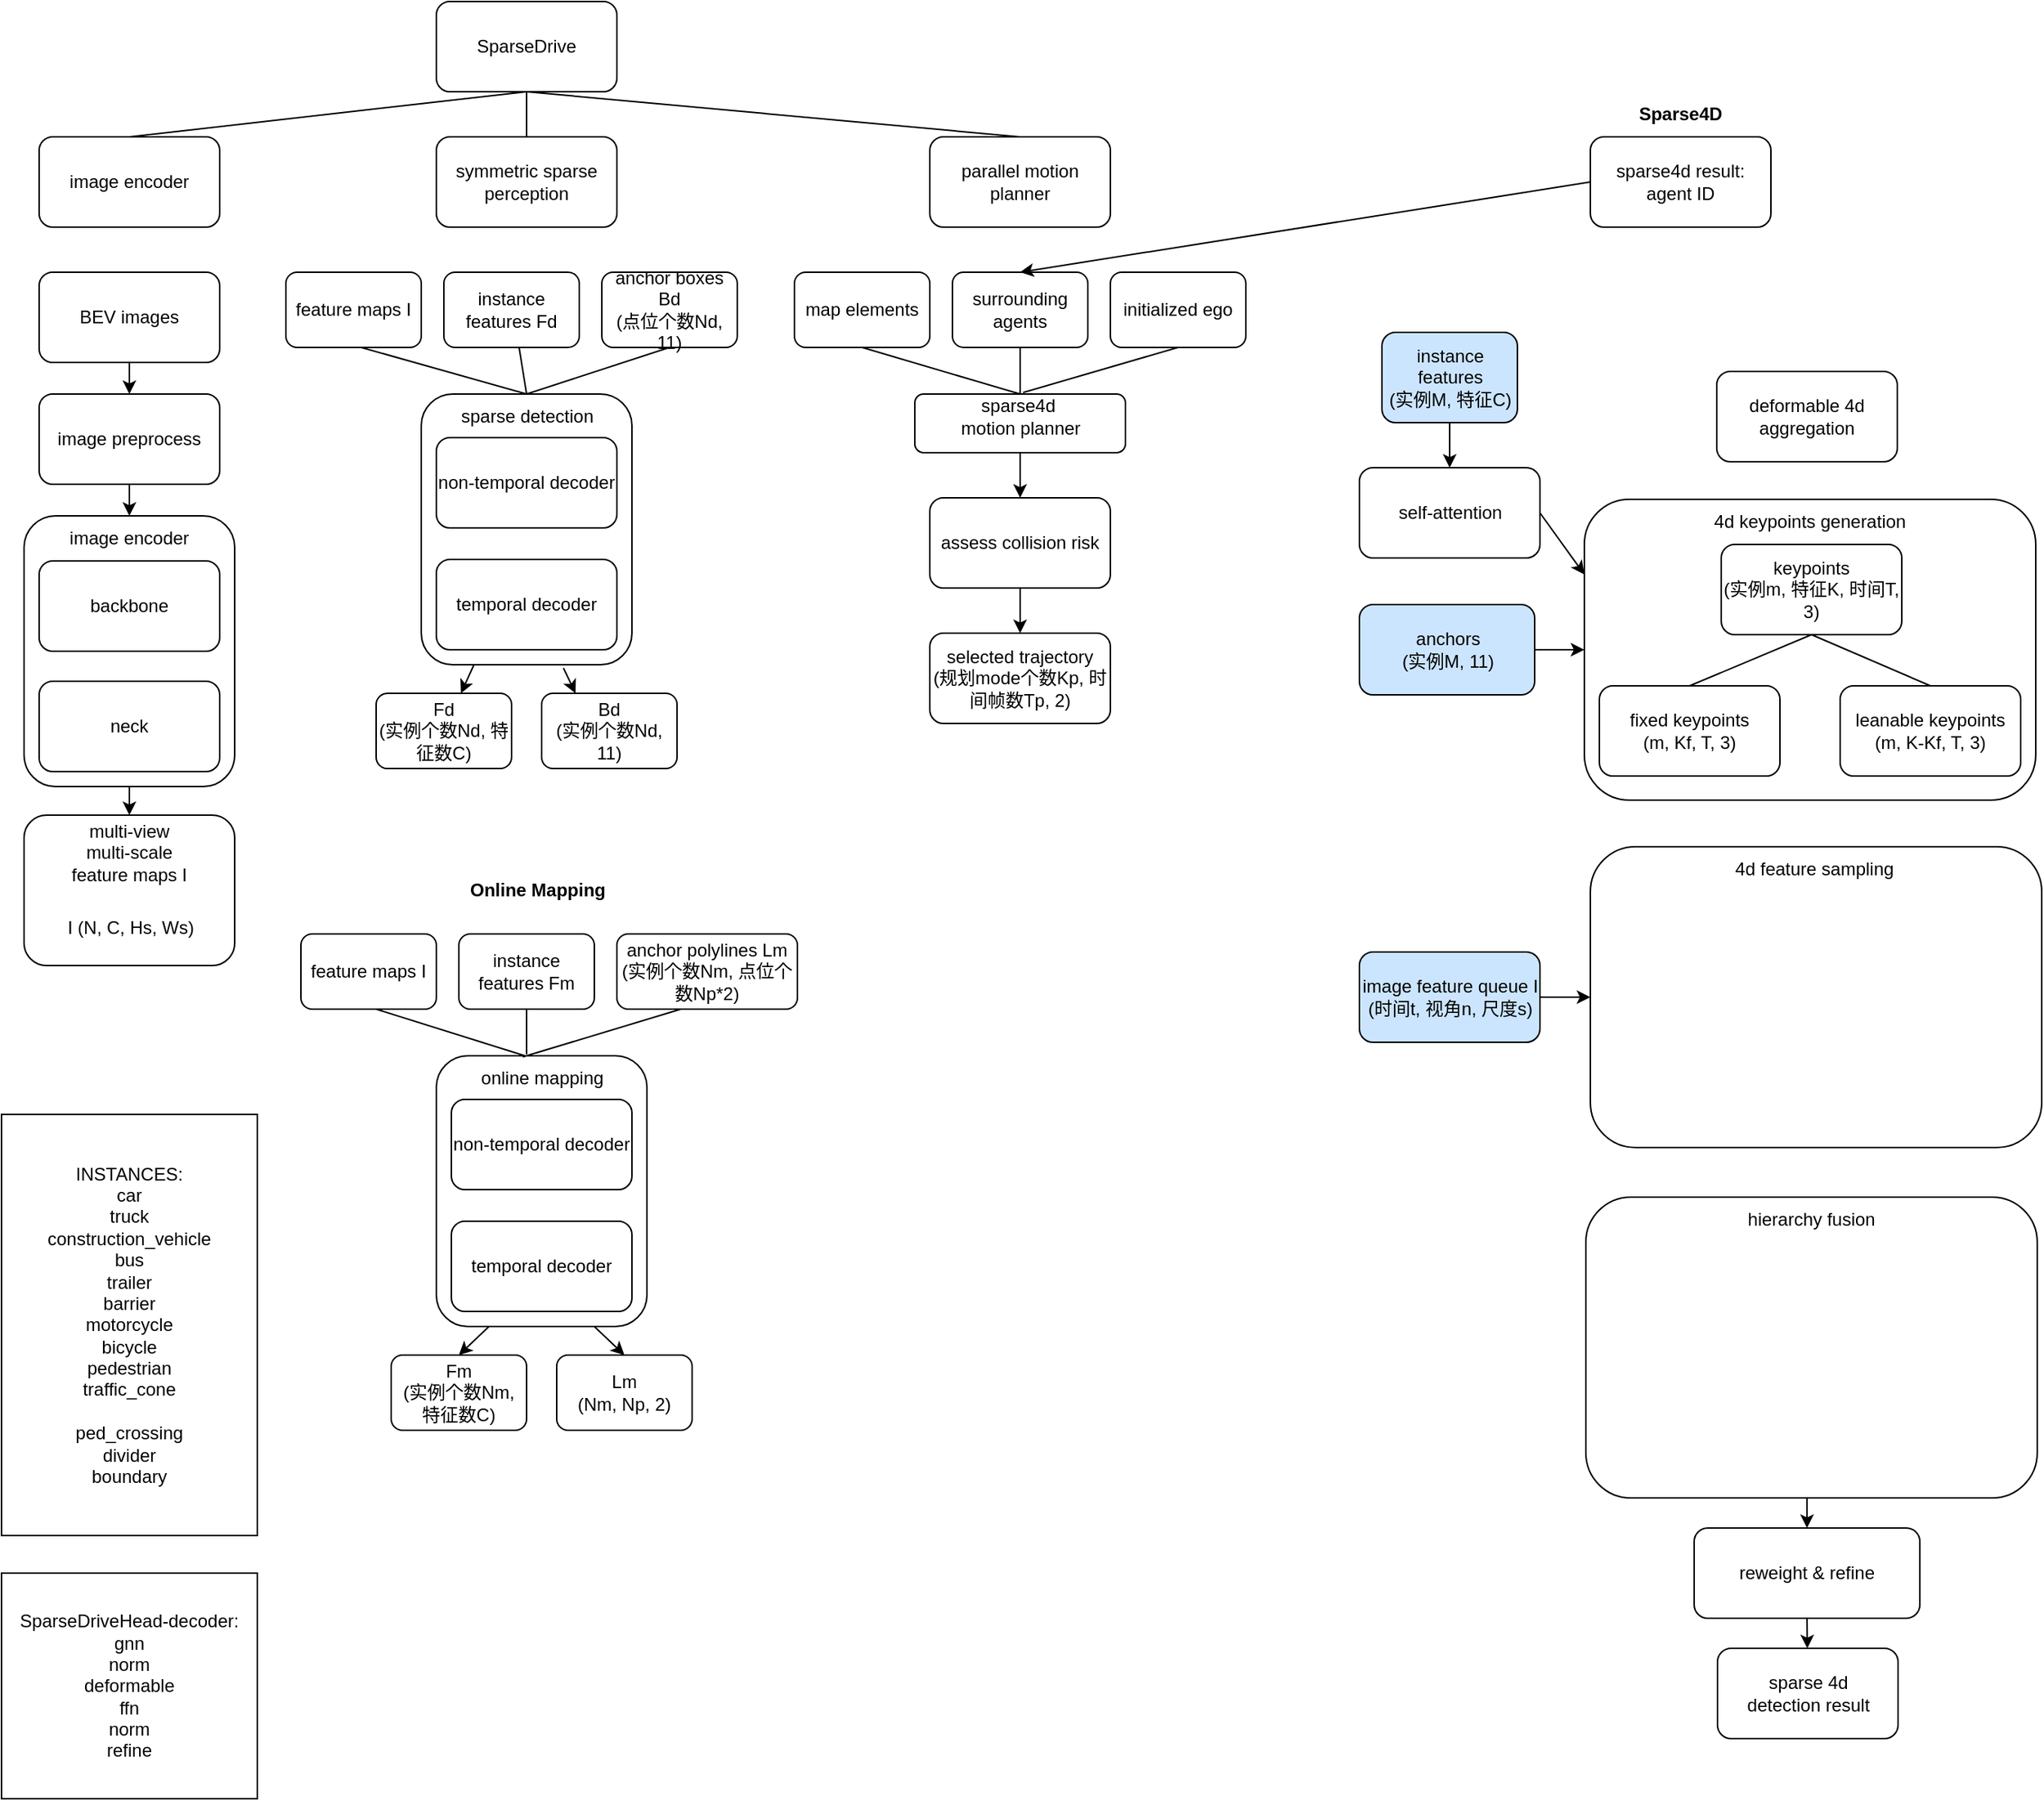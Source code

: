 <mxfile version="24.7.16">
  <diagram name="第 1 页" id="YOAP40VyK5vfWviQJd3N">
    <mxGraphModel dx="1118" dy="555" grid="1" gridSize="10" guides="1" tooltips="1" connect="1" arrows="1" fold="1" page="1" pageScale="1" pageWidth="827" pageHeight="1169" math="0" shadow="0">
      <root>
        <mxCell id="0" />
        <mxCell id="1" parent="0" />
        <mxCell id="MdxfO4Nw2_HGN67nGP4e-7" value="" style="rounded=1;whiteSpace=wrap;html=1;" parent="1" vertex="1">
          <mxGeometry x="66" y="362" width="140" height="180" as="geometry" />
        </mxCell>
        <mxCell id="MdxfO4Nw2_HGN67nGP4e-1" value="image encoder" style="rounded=1;whiteSpace=wrap;html=1;" parent="1" vertex="1">
          <mxGeometry x="76" y="110" width="120" height="60" as="geometry" />
        </mxCell>
        <mxCell id="MdxfO4Nw2_HGN67nGP4e-2" value="SparseDrive" style="rounded=1;whiteSpace=wrap;html=1;" parent="1" vertex="1">
          <mxGeometry x="340" y="20" width="120" height="60" as="geometry" />
        </mxCell>
        <mxCell id="MdxfO4Nw2_HGN67nGP4e-3" value="symmetric sparse perception" style="rounded=1;whiteSpace=wrap;html=1;" parent="1" vertex="1">
          <mxGeometry x="340" y="110" width="120" height="60" as="geometry" />
        </mxCell>
        <mxCell id="MdxfO4Nw2_HGN67nGP4e-4" value="parallel motion planner" style="rounded=1;whiteSpace=wrap;html=1;" parent="1" vertex="1">
          <mxGeometry x="668" y="110" width="120" height="60" as="geometry" />
        </mxCell>
        <mxCell id="MdxfO4Nw2_HGN67nGP4e-5" value="backbone" style="rounded=1;whiteSpace=wrap;html=1;" parent="1" vertex="1">
          <mxGeometry x="76" y="392" width="120" height="60" as="geometry" />
        </mxCell>
        <mxCell id="MdxfO4Nw2_HGN67nGP4e-6" value="neck" style="rounded=1;whiteSpace=wrap;html=1;" parent="1" vertex="1">
          <mxGeometry x="76" y="472" width="120" height="60" as="geometry" />
        </mxCell>
        <mxCell id="MdxfO4Nw2_HGN67nGP4e-8" value="image encoder" style="text;html=1;align=center;verticalAlign=middle;whiteSpace=wrap;rounded=0;" parent="1" vertex="1">
          <mxGeometry x="91" y="362" width="90" height="30" as="geometry" />
        </mxCell>
        <mxCell id="MdxfO4Nw2_HGN67nGP4e-9" value="BEV images" style="rounded=1;whiteSpace=wrap;html=1;" parent="1" vertex="1">
          <mxGeometry x="76" y="200" width="120" height="60" as="geometry" />
        </mxCell>
        <mxCell id="MdxfO4Nw2_HGN67nGP4e-10" value="" style="rounded=1;whiteSpace=wrap;html=1;" parent="1" vertex="1">
          <mxGeometry x="66" y="561" width="140" height="100" as="geometry" />
        </mxCell>
        <mxCell id="MdxfO4Nw2_HGN67nGP4e-11" value="multi-view&lt;div&gt;multi-scale&lt;/div&gt;&lt;div&gt;feature maps I&lt;/div&gt;" style="text;html=1;align=center;verticalAlign=middle;whiteSpace=wrap;rounded=0;" parent="1" vertex="1">
          <mxGeometry x="96" y="571" width="80" height="30" as="geometry" />
        </mxCell>
        <mxCell id="MdxfO4Nw2_HGN67nGP4e-13" value="I (N, C, Hs, Ws)" style="text;html=1;align=center;verticalAlign=middle;whiteSpace=wrap;rounded=0;" parent="1" vertex="1">
          <mxGeometry x="92" y="621" width="90" height="30" as="geometry" />
        </mxCell>
        <mxCell id="MdxfO4Nw2_HGN67nGP4e-15" value="" style="rounded=1;whiteSpace=wrap;html=1;" parent="1" vertex="1">
          <mxGeometry x="330" y="281" width="140" height="180" as="geometry" />
        </mxCell>
        <mxCell id="MdxfO4Nw2_HGN67nGP4e-16" value="sparse detection" style="text;html=1;align=center;verticalAlign=middle;whiteSpace=wrap;rounded=0;" parent="1" vertex="1">
          <mxGeometry x="347.5" y="281" width="105" height="30" as="geometry" />
        </mxCell>
        <mxCell id="MdxfO4Nw2_HGN67nGP4e-17" value="&lt;div&gt;Fd&lt;/div&gt;&lt;div&gt;(实例个数Nd, 特征数C)&lt;/div&gt;" style="rounded=1;whiteSpace=wrap;html=1;" parent="1" vertex="1">
          <mxGeometry x="300" y="480" width="90" height="50" as="geometry" />
        </mxCell>
        <mxCell id="MdxfO4Nw2_HGN67nGP4e-18" value="&lt;div&gt;Bd&lt;/div&gt;&lt;div&gt;(实例个数Nd, 11)&lt;/div&gt;" style="rounded=1;whiteSpace=wrap;html=1;" parent="1" vertex="1">
          <mxGeometry x="410" y="480" width="90" height="50" as="geometry" />
        </mxCell>
        <mxCell id="MdxfO4Nw2_HGN67nGP4e-19" value="" style="rounded=1;whiteSpace=wrap;html=1;" parent="1" vertex="1">
          <mxGeometry x="658" y="281" width="140" height="39" as="geometry" />
        </mxCell>
        <mxCell id="MdxfO4Nw2_HGN67nGP4e-20" value="sparse4d&amp;nbsp;&lt;div&gt;motion planner&lt;/div&gt;" style="text;html=1;align=center;verticalAlign=middle;whiteSpace=wrap;rounded=0;" parent="1" vertex="1">
          <mxGeometry x="675.5" y="281" width="105" height="30" as="geometry" />
        </mxCell>
        <mxCell id="MdxfO4Nw2_HGN67nGP4e-21" value="map elements" style="rounded=1;whiteSpace=wrap;html=1;" parent="1" vertex="1">
          <mxGeometry x="578" y="200" width="90" height="50" as="geometry" />
        </mxCell>
        <mxCell id="MdxfO4Nw2_HGN67nGP4e-22" value="surrounding agents" style="rounded=1;whiteSpace=wrap;html=1;" parent="1" vertex="1">
          <mxGeometry x="683" y="200" width="90" height="50" as="geometry" />
        </mxCell>
        <mxCell id="MdxfO4Nw2_HGN67nGP4e-23" value="initialized ego" style="rounded=1;whiteSpace=wrap;html=1;" parent="1" vertex="1">
          <mxGeometry x="788" y="200" width="90" height="50" as="geometry" />
        </mxCell>
        <mxCell id="MdxfO4Nw2_HGN67nGP4e-24" value="assess collision risk" style="rounded=1;whiteSpace=wrap;html=1;" parent="1" vertex="1">
          <mxGeometry x="668" y="350" width="120" height="60" as="geometry" />
        </mxCell>
        <mxCell id="MdxfO4Nw2_HGN67nGP4e-25" value="feature maps I" style="rounded=1;whiteSpace=wrap;html=1;" parent="1" vertex="1">
          <mxGeometry x="240" y="200" width="90" height="50" as="geometry" />
        </mxCell>
        <mxCell id="MdxfO4Nw2_HGN67nGP4e-26" value="instance features Fd" style="rounded=1;whiteSpace=wrap;html=1;" parent="1" vertex="1">
          <mxGeometry x="345" y="200" width="90" height="50" as="geometry" />
        </mxCell>
        <mxCell id="MdxfO4Nw2_HGN67nGP4e-27" value="anchor boxes Bd&lt;div&gt;(点位个数Nd, 11)&lt;/div&gt;" style="rounded=1;whiteSpace=wrap;html=1;" parent="1" vertex="1">
          <mxGeometry x="450" y="200" width="90" height="50" as="geometry" />
        </mxCell>
        <mxCell id="MdxfO4Nw2_HGN67nGP4e-28" value="non-temporal decoder" style="rounded=1;whiteSpace=wrap;html=1;" parent="1" vertex="1">
          <mxGeometry x="340" y="310" width="120" height="60" as="geometry" />
        </mxCell>
        <mxCell id="MdxfO4Nw2_HGN67nGP4e-29" value="temporal decoder" style="rounded=1;whiteSpace=wrap;html=1;" parent="1" vertex="1">
          <mxGeometry x="340" y="391" width="120" height="60" as="geometry" />
        </mxCell>
        <mxCell id="MdxfO4Nw2_HGN67nGP4e-36" value="" style="rounded=1;whiteSpace=wrap;html=1;" parent="1" vertex="1">
          <mxGeometry x="340" y="721" width="140" height="180" as="geometry" />
        </mxCell>
        <mxCell id="MdxfO4Nw2_HGN67nGP4e-37" value="online mapping" style="text;html=1;align=center;verticalAlign=middle;whiteSpace=wrap;rounded=0;" parent="1" vertex="1">
          <mxGeometry x="357.5" y="721" width="105" height="30" as="geometry" />
        </mxCell>
        <mxCell id="MdxfO4Nw2_HGN67nGP4e-38" value="&lt;div&gt;Fm&lt;/div&gt;&lt;div&gt;(实例个数Nm, 特征数C)&lt;/div&gt;" style="rounded=1;whiteSpace=wrap;html=1;" parent="1" vertex="1">
          <mxGeometry x="310" y="920" width="90" height="50" as="geometry" />
        </mxCell>
        <mxCell id="MdxfO4Nw2_HGN67nGP4e-39" value="&lt;div&gt;Lm&lt;/div&gt;&lt;div&gt;(Nm, Np, 2)&lt;/div&gt;" style="rounded=1;whiteSpace=wrap;html=1;" parent="1" vertex="1">
          <mxGeometry x="420" y="920" width="90" height="50" as="geometry" />
        </mxCell>
        <mxCell id="MdxfO4Nw2_HGN67nGP4e-40" value="feature maps I" style="rounded=1;whiteSpace=wrap;html=1;" parent="1" vertex="1">
          <mxGeometry x="250" y="640" width="90" height="50" as="geometry" />
        </mxCell>
        <mxCell id="MdxfO4Nw2_HGN67nGP4e-41" value="instance features Fm" style="rounded=1;whiteSpace=wrap;html=1;" parent="1" vertex="1">
          <mxGeometry x="355" y="640" width="90" height="50" as="geometry" />
        </mxCell>
        <mxCell id="MdxfO4Nw2_HGN67nGP4e-42" value="anchor polylines Lm&lt;div&gt;(实例个数Nm, 点位个数Np*2)&lt;/div&gt;" style="rounded=1;whiteSpace=wrap;html=1;" parent="1" vertex="1">
          <mxGeometry x="460" y="640" width="120" height="50" as="geometry" />
        </mxCell>
        <mxCell id="MdxfO4Nw2_HGN67nGP4e-43" value="non-temporal decoder" style="rounded=1;whiteSpace=wrap;html=1;" parent="1" vertex="1">
          <mxGeometry x="350" y="750" width="120" height="60" as="geometry" />
        </mxCell>
        <mxCell id="MdxfO4Nw2_HGN67nGP4e-44" value="temporal decoder" style="rounded=1;whiteSpace=wrap;html=1;" parent="1" vertex="1">
          <mxGeometry x="350" y="831" width="120" height="60" as="geometry" />
        </mxCell>
        <mxCell id="RejkoBYTytfAnYEw5EJz-2" value="" style="endArrow=none;html=1;rounded=0;exitX=0.5;exitY=0;exitDx=0;exitDy=0;" parent="1" source="MdxfO4Nw2_HGN67nGP4e-1" edge="1">
          <mxGeometry width="50" height="50" relative="1" as="geometry">
            <mxPoint x="350" y="130" as="sourcePoint" />
            <mxPoint x="400" y="80" as="targetPoint" />
          </mxGeometry>
        </mxCell>
        <mxCell id="RejkoBYTytfAnYEw5EJz-3" value="" style="endArrow=none;html=1;rounded=0;exitX=0.5;exitY=0;exitDx=0;exitDy=0;" parent="1" source="MdxfO4Nw2_HGN67nGP4e-3" edge="1">
          <mxGeometry width="50" height="50" relative="1" as="geometry">
            <mxPoint x="350" y="130" as="sourcePoint" />
            <mxPoint x="400" y="80" as="targetPoint" />
          </mxGeometry>
        </mxCell>
        <mxCell id="RejkoBYTytfAnYEw5EJz-4" value="" style="endArrow=none;html=1;rounded=0;exitX=0.5;exitY=0;exitDx=0;exitDy=0;" parent="1" source="MdxfO4Nw2_HGN67nGP4e-4" edge="1">
          <mxGeometry width="50" height="50" relative="1" as="geometry">
            <mxPoint x="350" y="130" as="sourcePoint" />
            <mxPoint x="400" y="80" as="targetPoint" />
          </mxGeometry>
        </mxCell>
        <mxCell id="RejkoBYTytfAnYEw5EJz-7" value="" style="endArrow=none;html=1;rounded=0;exitX=0.5;exitY=0;exitDx=0;exitDy=0;" parent="1" source="MdxfO4Nw2_HGN67nGP4e-16" edge="1">
          <mxGeometry width="50" height="50" relative="1" as="geometry">
            <mxPoint x="240" y="300" as="sourcePoint" />
            <mxPoint x="290" y="250" as="targetPoint" />
          </mxGeometry>
        </mxCell>
        <mxCell id="RejkoBYTytfAnYEw5EJz-8" value="" style="endArrow=none;html=1;rounded=0;exitX=0.5;exitY=0;exitDx=0;exitDy=0;" parent="1" source="MdxfO4Nw2_HGN67nGP4e-16" edge="1">
          <mxGeometry width="50" height="50" relative="1" as="geometry">
            <mxPoint x="345" y="300" as="sourcePoint" />
            <mxPoint x="395" y="250" as="targetPoint" />
          </mxGeometry>
        </mxCell>
        <mxCell id="RejkoBYTytfAnYEw5EJz-9" value="" style="endArrow=none;html=1;rounded=0;exitX=0.5;exitY=0;exitDx=0;exitDy=0;" parent="1" source="MdxfO4Nw2_HGN67nGP4e-16" edge="1">
          <mxGeometry width="50" height="50" relative="1" as="geometry">
            <mxPoint x="445" y="300" as="sourcePoint" />
            <mxPoint x="495" y="250" as="targetPoint" />
          </mxGeometry>
        </mxCell>
        <mxCell id="RejkoBYTytfAnYEw5EJz-10" value="" style="endArrow=classic;html=1;rounded=0;exitX=0.25;exitY=1;exitDx=0;exitDy=0;" parent="1" source="MdxfO4Nw2_HGN67nGP4e-15" target="MdxfO4Nw2_HGN67nGP4e-17" edge="1">
          <mxGeometry width="50" height="50" relative="1" as="geometry">
            <mxPoint x="480" y="620" as="sourcePoint" />
            <mxPoint x="530" y="570" as="targetPoint" />
          </mxGeometry>
        </mxCell>
        <mxCell id="RejkoBYTytfAnYEw5EJz-11" value="" style="endArrow=classic;html=1;rounded=0;exitX=0.675;exitY=1.012;exitDx=0;exitDy=0;exitPerimeter=0;entryX=0.25;entryY=0;entryDx=0;entryDy=0;" parent="1" source="MdxfO4Nw2_HGN67nGP4e-15" target="MdxfO4Nw2_HGN67nGP4e-18" edge="1">
          <mxGeometry width="50" height="50" relative="1" as="geometry">
            <mxPoint x="480" y="620" as="sourcePoint" />
            <mxPoint x="530" y="570" as="targetPoint" />
          </mxGeometry>
        </mxCell>
        <mxCell id="RejkoBYTytfAnYEw5EJz-12" value="" style="endArrow=none;html=1;rounded=0;exitX=0.394;exitY=0;exitDx=0;exitDy=0;exitPerimeter=0;" parent="1" source="MdxfO4Nw2_HGN67nGP4e-37" edge="1">
          <mxGeometry width="50" height="50" relative="1" as="geometry">
            <mxPoint x="390" y="719" as="sourcePoint" />
            <mxPoint x="300" y="690" as="targetPoint" />
          </mxGeometry>
        </mxCell>
        <mxCell id="RejkoBYTytfAnYEw5EJz-13" value="" style="endArrow=none;html=1;rounded=0;" parent="1" edge="1">
          <mxGeometry width="50" height="50" relative="1" as="geometry">
            <mxPoint x="400" y="720" as="sourcePoint" />
            <mxPoint x="400" y="690" as="targetPoint" />
          </mxGeometry>
        </mxCell>
        <mxCell id="RejkoBYTytfAnYEw5EJz-14" value="" style="endArrow=none;html=1;rounded=0;exitX=0.38;exitY=0.025;exitDx=0;exitDy=0;exitPerimeter=0;" parent="1" source="MdxfO4Nw2_HGN67nGP4e-37" edge="1">
          <mxGeometry width="50" height="50" relative="1" as="geometry">
            <mxPoint x="452.5" y="740" as="sourcePoint" />
            <mxPoint x="502.5" y="690" as="targetPoint" />
          </mxGeometry>
        </mxCell>
        <mxCell id="RejkoBYTytfAnYEw5EJz-15" value="" style="endArrow=classic;html=1;rounded=0;exitX=0.25;exitY=1;exitDx=0;exitDy=0;entryX=0.5;entryY=0;entryDx=0;entryDy=0;" parent="1" source="MdxfO4Nw2_HGN67nGP4e-36" target="MdxfO4Nw2_HGN67nGP4e-38" edge="1">
          <mxGeometry width="50" height="50" relative="1" as="geometry">
            <mxPoint x="480" y="840" as="sourcePoint" />
            <mxPoint x="530" y="790" as="targetPoint" />
          </mxGeometry>
        </mxCell>
        <mxCell id="RejkoBYTytfAnYEw5EJz-16" value="" style="endArrow=classic;html=1;rounded=0;exitX=0.75;exitY=1;exitDx=0;exitDy=0;entryX=0.5;entryY=0;entryDx=0;entryDy=0;" parent="1" source="MdxfO4Nw2_HGN67nGP4e-36" target="MdxfO4Nw2_HGN67nGP4e-39" edge="1">
          <mxGeometry width="50" height="50" relative="1" as="geometry">
            <mxPoint x="480" y="840" as="sourcePoint" />
            <mxPoint x="530" y="790" as="targetPoint" />
          </mxGeometry>
        </mxCell>
        <mxCell id="RejkoBYTytfAnYEw5EJz-17" value="" style="endArrow=classic;html=1;rounded=0;exitX=0.5;exitY=1;exitDx=0;exitDy=0;entryX=0.5;entryY=0;entryDx=0;entryDy=0;" parent="1" source="MdxfO4Nw2_HGN67nGP4e-7" target="MdxfO4Nw2_HGN67nGP4e-10" edge="1">
          <mxGeometry width="50" height="50" relative="1" as="geometry">
            <mxPoint x="300" y="551" as="sourcePoint" />
            <mxPoint x="350" y="501" as="targetPoint" />
          </mxGeometry>
        </mxCell>
        <mxCell id="RejkoBYTytfAnYEw5EJz-19" value="" style="endArrow=none;html=1;rounded=0;entryX=0.5;entryY=1;entryDx=0;entryDy=0;exitX=0.5;exitY=0;exitDx=0;exitDy=0;" parent="1" source="MdxfO4Nw2_HGN67nGP4e-20" target="MdxfO4Nw2_HGN67nGP4e-21" edge="1">
          <mxGeometry width="50" height="50" relative="1" as="geometry">
            <mxPoint x="510" y="360" as="sourcePoint" />
            <mxPoint x="560" y="310" as="targetPoint" />
          </mxGeometry>
        </mxCell>
        <mxCell id="RejkoBYTytfAnYEw5EJz-20" value="" style="endArrow=none;html=1;rounded=0;entryX=0.5;entryY=1;entryDx=0;entryDy=0;exitX=0.5;exitY=0;exitDx=0;exitDy=0;" parent="1" source="MdxfO4Nw2_HGN67nGP4e-20" target="MdxfO4Nw2_HGN67nGP4e-22" edge="1">
          <mxGeometry width="50" height="50" relative="1" as="geometry">
            <mxPoint x="510" y="360" as="sourcePoint" />
            <mxPoint x="560" y="310" as="targetPoint" />
          </mxGeometry>
        </mxCell>
        <mxCell id="RejkoBYTytfAnYEw5EJz-21" value="" style="endArrow=none;html=1;rounded=0;entryX=0.5;entryY=1;entryDx=0;entryDy=0;" parent="1" target="MdxfO4Nw2_HGN67nGP4e-23" edge="1">
          <mxGeometry width="50" height="50" relative="1" as="geometry">
            <mxPoint x="730" y="280" as="sourcePoint" />
            <mxPoint x="560" y="310" as="targetPoint" />
          </mxGeometry>
        </mxCell>
        <mxCell id="RejkoBYTytfAnYEw5EJz-22" value="" style="endArrow=classic;html=1;rounded=0;exitX=0.5;exitY=1;exitDx=0;exitDy=0;entryX=0.5;entryY=0;entryDx=0;entryDy=0;" parent="1" source="MdxfO4Nw2_HGN67nGP4e-19" target="MdxfO4Nw2_HGN67nGP4e-24" edge="1">
          <mxGeometry width="50" height="50" relative="1" as="geometry">
            <mxPoint x="510" y="360" as="sourcePoint" />
            <mxPoint x="560" y="310" as="targetPoint" />
          </mxGeometry>
        </mxCell>
        <mxCell id="RejkoBYTytfAnYEw5EJz-23" value="image preprocess" style="rounded=1;whiteSpace=wrap;html=1;" parent="1" vertex="1">
          <mxGeometry x="76" y="281" width="120" height="60" as="geometry" />
        </mxCell>
        <mxCell id="RejkoBYTytfAnYEw5EJz-24" value="" style="endArrow=classic;html=1;rounded=0;exitX=0.5;exitY=1;exitDx=0;exitDy=0;entryX=0.5;entryY=0;entryDx=0;entryDy=0;" parent="1" source="MdxfO4Nw2_HGN67nGP4e-9" target="RejkoBYTytfAnYEw5EJz-23" edge="1">
          <mxGeometry width="50" height="50" relative="1" as="geometry">
            <mxPoint x="480" y="460" as="sourcePoint" />
            <mxPoint x="530" y="410" as="targetPoint" />
          </mxGeometry>
        </mxCell>
        <mxCell id="RejkoBYTytfAnYEw5EJz-25" value="" style="endArrow=classic;html=1;rounded=0;exitX=0.5;exitY=1;exitDx=0;exitDy=0;entryX=0.5;entryY=0;entryDx=0;entryDy=0;" parent="1" source="RejkoBYTytfAnYEw5EJz-23" target="MdxfO4Nw2_HGN67nGP4e-8" edge="1">
          <mxGeometry width="50" height="50" relative="1" as="geometry">
            <mxPoint x="470" y="460" as="sourcePoint" />
            <mxPoint x="520" y="410" as="targetPoint" />
          </mxGeometry>
        </mxCell>
        <mxCell id="RejkoBYTytfAnYEw5EJz-37" value="reweight &amp;amp; refine" style="rounded=1;whiteSpace=wrap;html=1;" parent="1" vertex="1">
          <mxGeometry x="1176" y="1035" width="150" height="60" as="geometry" />
        </mxCell>
        <mxCell id="RejkoBYTytfAnYEw5EJz-38" value="" style="endArrow=classic;html=1;rounded=0;exitX=0.5;exitY=1;exitDx=0;exitDy=0;entryX=0.5;entryY=0;entryDx=0;entryDy=0;" parent="1" target="RejkoBYTytfAnYEw5EJz-37" edge="1">
          <mxGeometry width="50" height="50" relative="1" as="geometry">
            <mxPoint x="1251" y="1015" as="sourcePoint" />
            <mxPoint x="938" y="795" as="targetPoint" />
          </mxGeometry>
        </mxCell>
        <mxCell id="RejkoBYTytfAnYEw5EJz-39" value="sparse 4d&lt;div&gt;detection result&lt;/div&gt;" style="rounded=1;whiteSpace=wrap;html=1;" parent="1" vertex="1">
          <mxGeometry x="1191.5" y="1115" width="120" height="60" as="geometry" />
        </mxCell>
        <mxCell id="RejkoBYTytfAnYEw5EJz-40" value="" style="endArrow=classic;html=1;rounded=0;exitX=0.5;exitY=1;exitDx=0;exitDy=0;" parent="1" source="RejkoBYTytfAnYEw5EJz-37" target="RejkoBYTytfAnYEw5EJz-39" edge="1">
          <mxGeometry width="50" height="50" relative="1" as="geometry">
            <mxPoint x="1247.5" y="1095" as="sourcePoint" />
            <mxPoint x="1297.5" y="1045" as="targetPoint" />
          </mxGeometry>
        </mxCell>
        <mxCell id="RejkoBYTytfAnYEw5EJz-41" value="sparse4d result:&lt;div&gt;agent ID&lt;/div&gt;" style="rounded=1;whiteSpace=wrap;html=1;" parent="1" vertex="1">
          <mxGeometry x="1107" y="110" width="120" height="60" as="geometry" />
        </mxCell>
        <mxCell id="RejkoBYTytfAnYEw5EJz-43" value="" style="endArrow=classic;html=1;rounded=0;exitX=0;exitY=0.5;exitDx=0;exitDy=0;entryX=0.5;entryY=0;entryDx=0;entryDy=0;" parent="1" source="RejkoBYTytfAnYEw5EJz-41" target="MdxfO4Nw2_HGN67nGP4e-22" edge="1">
          <mxGeometry width="50" height="50" relative="1" as="geometry">
            <mxPoint x="940" y="400" as="sourcePoint" />
            <mxPoint x="990" y="350" as="targetPoint" />
          </mxGeometry>
        </mxCell>
        <mxCell id="D3aBGpgpoMeAoNPZuiEU-1" value="&lt;b&gt;Online Mapping&lt;/b&gt;" style="text;html=1;align=center;verticalAlign=middle;whiteSpace=wrap;rounded=0;" parent="1" vertex="1">
          <mxGeometry x="350" y="596" width="115" height="30" as="geometry" />
        </mxCell>
        <mxCell id="D3aBGpgpoMeAoNPZuiEU-2" value="selected trajectory&lt;div&gt;(规划mode个数Kp, 时间帧数Tp, 2)&lt;/div&gt;" style="rounded=1;whiteSpace=wrap;html=1;" parent="1" vertex="1">
          <mxGeometry x="668" y="440" width="120" height="60" as="geometry" />
        </mxCell>
        <mxCell id="D3aBGpgpoMeAoNPZuiEU-3" value="" style="endArrow=classic;html=1;rounded=0;entryX=0.5;entryY=0;entryDx=0;entryDy=0;exitX=0.5;exitY=1;exitDx=0;exitDy=0;" parent="1" source="MdxfO4Nw2_HGN67nGP4e-24" target="D3aBGpgpoMeAoNPZuiEU-2" edge="1">
          <mxGeometry width="50" height="50" relative="1" as="geometry">
            <mxPoint x="730" y="410" as="sourcePoint" />
            <mxPoint x="780" y="360" as="targetPoint" />
          </mxGeometry>
        </mxCell>
        <mxCell id="D3aBGpgpoMeAoNPZuiEU-5" value="&lt;b&gt;Sparse4D&lt;/b&gt;" style="text;html=1;align=center;verticalAlign=middle;whiteSpace=wrap;rounded=0;" parent="1" vertex="1">
          <mxGeometry x="1137" y="80" width="60" height="30" as="geometry" />
        </mxCell>
        <mxCell id="Db1xbgxjtVCpYMK73Lc0-1" value="image feature queue I&lt;div&gt;(时间t, 视角n, 尺度s)&lt;/div&gt;" style="rounded=1;whiteSpace=wrap;html=1;fillColor=#CCE5FF;" vertex="1" parent="1">
          <mxGeometry x="953.5" y="652" width="120" height="60" as="geometry" />
        </mxCell>
        <mxCell id="Db1xbgxjtVCpYMK73Lc0-2" value="&lt;div&gt;INSTANCES:&lt;/div&gt;car&lt;div&gt;truck&lt;/div&gt;&lt;div&gt;construction_vehicle&lt;/div&gt;&lt;div&gt;bus&lt;/div&gt;&lt;div&gt;trailer&lt;/div&gt;&lt;div&gt;barrier&lt;/div&gt;&lt;div&gt;motorcycle&lt;/div&gt;&lt;div&gt;bicycle&lt;/div&gt;&lt;div&gt;pedestrian&lt;/div&gt;&lt;div&gt;traffic_cone&lt;/div&gt;&lt;div&gt;&lt;br&gt;&lt;/div&gt;&lt;div&gt;ped_crossing&lt;/div&gt;&lt;div&gt;divider&lt;/div&gt;&lt;div&gt;boundary&lt;/div&gt;" style="rounded=0;whiteSpace=wrap;html=1;" vertex="1" parent="1">
          <mxGeometry x="51" y="760" width="170" height="280" as="geometry" />
        </mxCell>
        <mxCell id="Db1xbgxjtVCpYMK73Lc0-3" value="&lt;div&gt;SparseDriveHead-decoder:&lt;/div&gt;gnn&lt;div&gt;norm&lt;/div&gt;&lt;div&gt;deformable&lt;/div&gt;&lt;div&gt;ffn&lt;/div&gt;&lt;div&gt;norm&lt;/div&gt;&lt;div&gt;refine&lt;/div&gt;" style="rounded=0;whiteSpace=wrap;html=1;" vertex="1" parent="1">
          <mxGeometry x="51" y="1065" width="170" height="150" as="geometry" />
        </mxCell>
        <mxCell id="Db1xbgxjtVCpYMK73Lc0-18" value="deformable 4d aggregation" style="rounded=1;whiteSpace=wrap;html=1;" vertex="1" parent="1">
          <mxGeometry x="1191" y="266" width="120" height="60" as="geometry" />
        </mxCell>
        <mxCell id="Db1xbgxjtVCpYMK73Lc0-19" value="" style="rounded=1;whiteSpace=wrap;html=1;" vertex="1" parent="1">
          <mxGeometry x="1103" y="351" width="300" height="200" as="geometry" />
        </mxCell>
        <mxCell id="Db1xbgxjtVCpYMK73Lc0-20" value="4d keypoints generation" style="text;html=1;align=center;verticalAlign=middle;whiteSpace=wrap;rounded=0;" vertex="1" parent="1">
          <mxGeometry x="1188" y="351" width="130" height="30" as="geometry" />
        </mxCell>
        <mxCell id="Db1xbgxjtVCpYMK73Lc0-22" value="keypoints&lt;div&gt;(实例m, 特征K, 时间T, 3)&lt;/div&gt;" style="rounded=1;whiteSpace=wrap;html=1;" vertex="1" parent="1">
          <mxGeometry x="1194" y="381" width="120" height="60" as="geometry" />
        </mxCell>
        <mxCell id="Db1xbgxjtVCpYMK73Lc0-23" value="fixed keypoints&lt;div&gt;(m, Kf, T, 3)&lt;/div&gt;" style="rounded=1;whiteSpace=wrap;html=1;" vertex="1" parent="1">
          <mxGeometry x="1113" y="475" width="120" height="60" as="geometry" />
        </mxCell>
        <mxCell id="Db1xbgxjtVCpYMK73Lc0-24" value="leanable keypoints&lt;div&gt;(m, K-Kf, T, 3)&lt;/div&gt;" style="rounded=1;whiteSpace=wrap;html=1;" vertex="1" parent="1">
          <mxGeometry x="1273" y="475" width="120" height="60" as="geometry" />
        </mxCell>
        <mxCell id="Db1xbgxjtVCpYMK73Lc0-25" value="" style="endArrow=none;html=1;rounded=0;entryX=0.5;entryY=1;entryDx=0;entryDy=0;exitX=0.5;exitY=0;exitDx=0;exitDy=0;" edge="1" parent="1" source="Db1xbgxjtVCpYMK73Lc0-23" target="Db1xbgxjtVCpYMK73Lc0-22">
          <mxGeometry width="50" height="50" relative="1" as="geometry">
            <mxPoint x="1173" y="664" as="sourcePoint" />
            <mxPoint x="1223" y="614" as="targetPoint" />
          </mxGeometry>
        </mxCell>
        <mxCell id="Db1xbgxjtVCpYMK73Lc0-26" value="" style="endArrow=none;html=1;rounded=0;entryX=0.5;entryY=1;entryDx=0;entryDy=0;exitX=0.5;exitY=0;exitDx=0;exitDy=0;" edge="1" parent="1" source="Db1xbgxjtVCpYMK73Lc0-24" target="Db1xbgxjtVCpYMK73Lc0-22">
          <mxGeometry width="50" height="50" relative="1" as="geometry">
            <mxPoint x="1253" y="644" as="sourcePoint" />
            <mxPoint x="1303" y="594" as="targetPoint" />
          </mxGeometry>
        </mxCell>
        <mxCell id="Db1xbgxjtVCpYMK73Lc0-27" value="" style="rounded=1;whiteSpace=wrap;html=1;" vertex="1" parent="1">
          <mxGeometry x="1107" y="582" width="300" height="200" as="geometry" />
        </mxCell>
        <mxCell id="Db1xbgxjtVCpYMK73Lc0-28" value="4d feature sampling" style="text;html=1;align=center;verticalAlign=middle;whiteSpace=wrap;rounded=0;" vertex="1" parent="1">
          <mxGeometry x="1191" y="582" width="130" height="30" as="geometry" />
        </mxCell>
        <mxCell id="Db1xbgxjtVCpYMK73Lc0-29" value="instance features&lt;div&gt;(实例M, 特征C)&lt;/div&gt;" style="rounded=1;whiteSpace=wrap;html=1;fillColor=#CCE5FF;" vertex="1" parent="1">
          <mxGeometry x="968.5" y="240" width="90" height="60" as="geometry" />
        </mxCell>
        <mxCell id="Db1xbgxjtVCpYMK73Lc0-30" value="self-attention" style="rounded=1;whiteSpace=wrap;html=1;" vertex="1" parent="1">
          <mxGeometry x="953.5" y="330" width="120" height="60" as="geometry" />
        </mxCell>
        <mxCell id="Db1xbgxjtVCpYMK73Lc0-31" value="" style="endArrow=classic;html=1;rounded=0;exitX=0.5;exitY=1;exitDx=0;exitDy=0;entryX=0.5;entryY=0;entryDx=0;entryDy=0;" edge="1" parent="1" source="Db1xbgxjtVCpYMK73Lc0-29" target="Db1xbgxjtVCpYMK73Lc0-30">
          <mxGeometry width="50" height="50" relative="1" as="geometry">
            <mxPoint x="818.5" y="520" as="sourcePoint" />
            <mxPoint x="868.5" y="470" as="targetPoint" />
          </mxGeometry>
        </mxCell>
        <mxCell id="Db1xbgxjtVCpYMK73Lc0-33" value="anchors&lt;div&gt;(实例M, 11)&lt;/div&gt;" style="rounded=1;whiteSpace=wrap;html=1;fillColor=#CCE5FF;" vertex="1" parent="1">
          <mxGeometry x="953.5" y="421" width="116.5" height="60" as="geometry" />
        </mxCell>
        <mxCell id="Db1xbgxjtVCpYMK73Lc0-35" value="" style="rounded=1;whiteSpace=wrap;html=1;" vertex="1" parent="1">
          <mxGeometry x="1104" y="815" width="300" height="200" as="geometry" />
        </mxCell>
        <mxCell id="Db1xbgxjtVCpYMK73Lc0-36" value="hierarchy fusion" style="text;html=1;align=center;verticalAlign=middle;whiteSpace=wrap;rounded=0;" vertex="1" parent="1">
          <mxGeometry x="1189" y="815" width="130" height="30" as="geometry" />
        </mxCell>
        <mxCell id="Db1xbgxjtVCpYMK73Lc0-37" value="" style="endArrow=classic;html=1;rounded=0;exitX=1;exitY=0.5;exitDx=0;exitDy=0;entryX=0;entryY=0.5;entryDx=0;entryDy=0;" edge="1" parent="1" source="Db1xbgxjtVCpYMK73Lc0-33" target="Db1xbgxjtVCpYMK73Lc0-19">
          <mxGeometry width="50" height="50" relative="1" as="geometry">
            <mxPoint x="1050" y="530" as="sourcePoint" />
            <mxPoint x="1100" y="440" as="targetPoint" />
          </mxGeometry>
        </mxCell>
        <mxCell id="Db1xbgxjtVCpYMK73Lc0-38" value="" style="endArrow=classic;html=1;rounded=0;exitX=1;exitY=0.5;exitDx=0;exitDy=0;entryX=0;entryY=0.25;entryDx=0;entryDy=0;" edge="1" parent="1" source="Db1xbgxjtVCpYMK73Lc0-30" target="Db1xbgxjtVCpYMK73Lc0-19">
          <mxGeometry width="50" height="50" relative="1" as="geometry">
            <mxPoint x="1100" y="330" as="sourcePoint" />
            <mxPoint x="1150" y="280" as="targetPoint" />
          </mxGeometry>
        </mxCell>
        <mxCell id="Db1xbgxjtVCpYMK73Lc0-39" value="" style="endArrow=classic;html=1;rounded=0;exitX=1;exitY=0.5;exitDx=0;exitDy=0;entryX=0;entryY=0.5;entryDx=0;entryDy=0;" edge="1" parent="1" source="Db1xbgxjtVCpYMK73Lc0-1" target="Db1xbgxjtVCpYMK73Lc0-27">
          <mxGeometry width="50" height="50" relative="1" as="geometry">
            <mxPoint x="1060" y="780" as="sourcePoint" />
            <mxPoint x="1110" y="730" as="targetPoint" />
          </mxGeometry>
        </mxCell>
      </root>
    </mxGraphModel>
  </diagram>
</mxfile>
